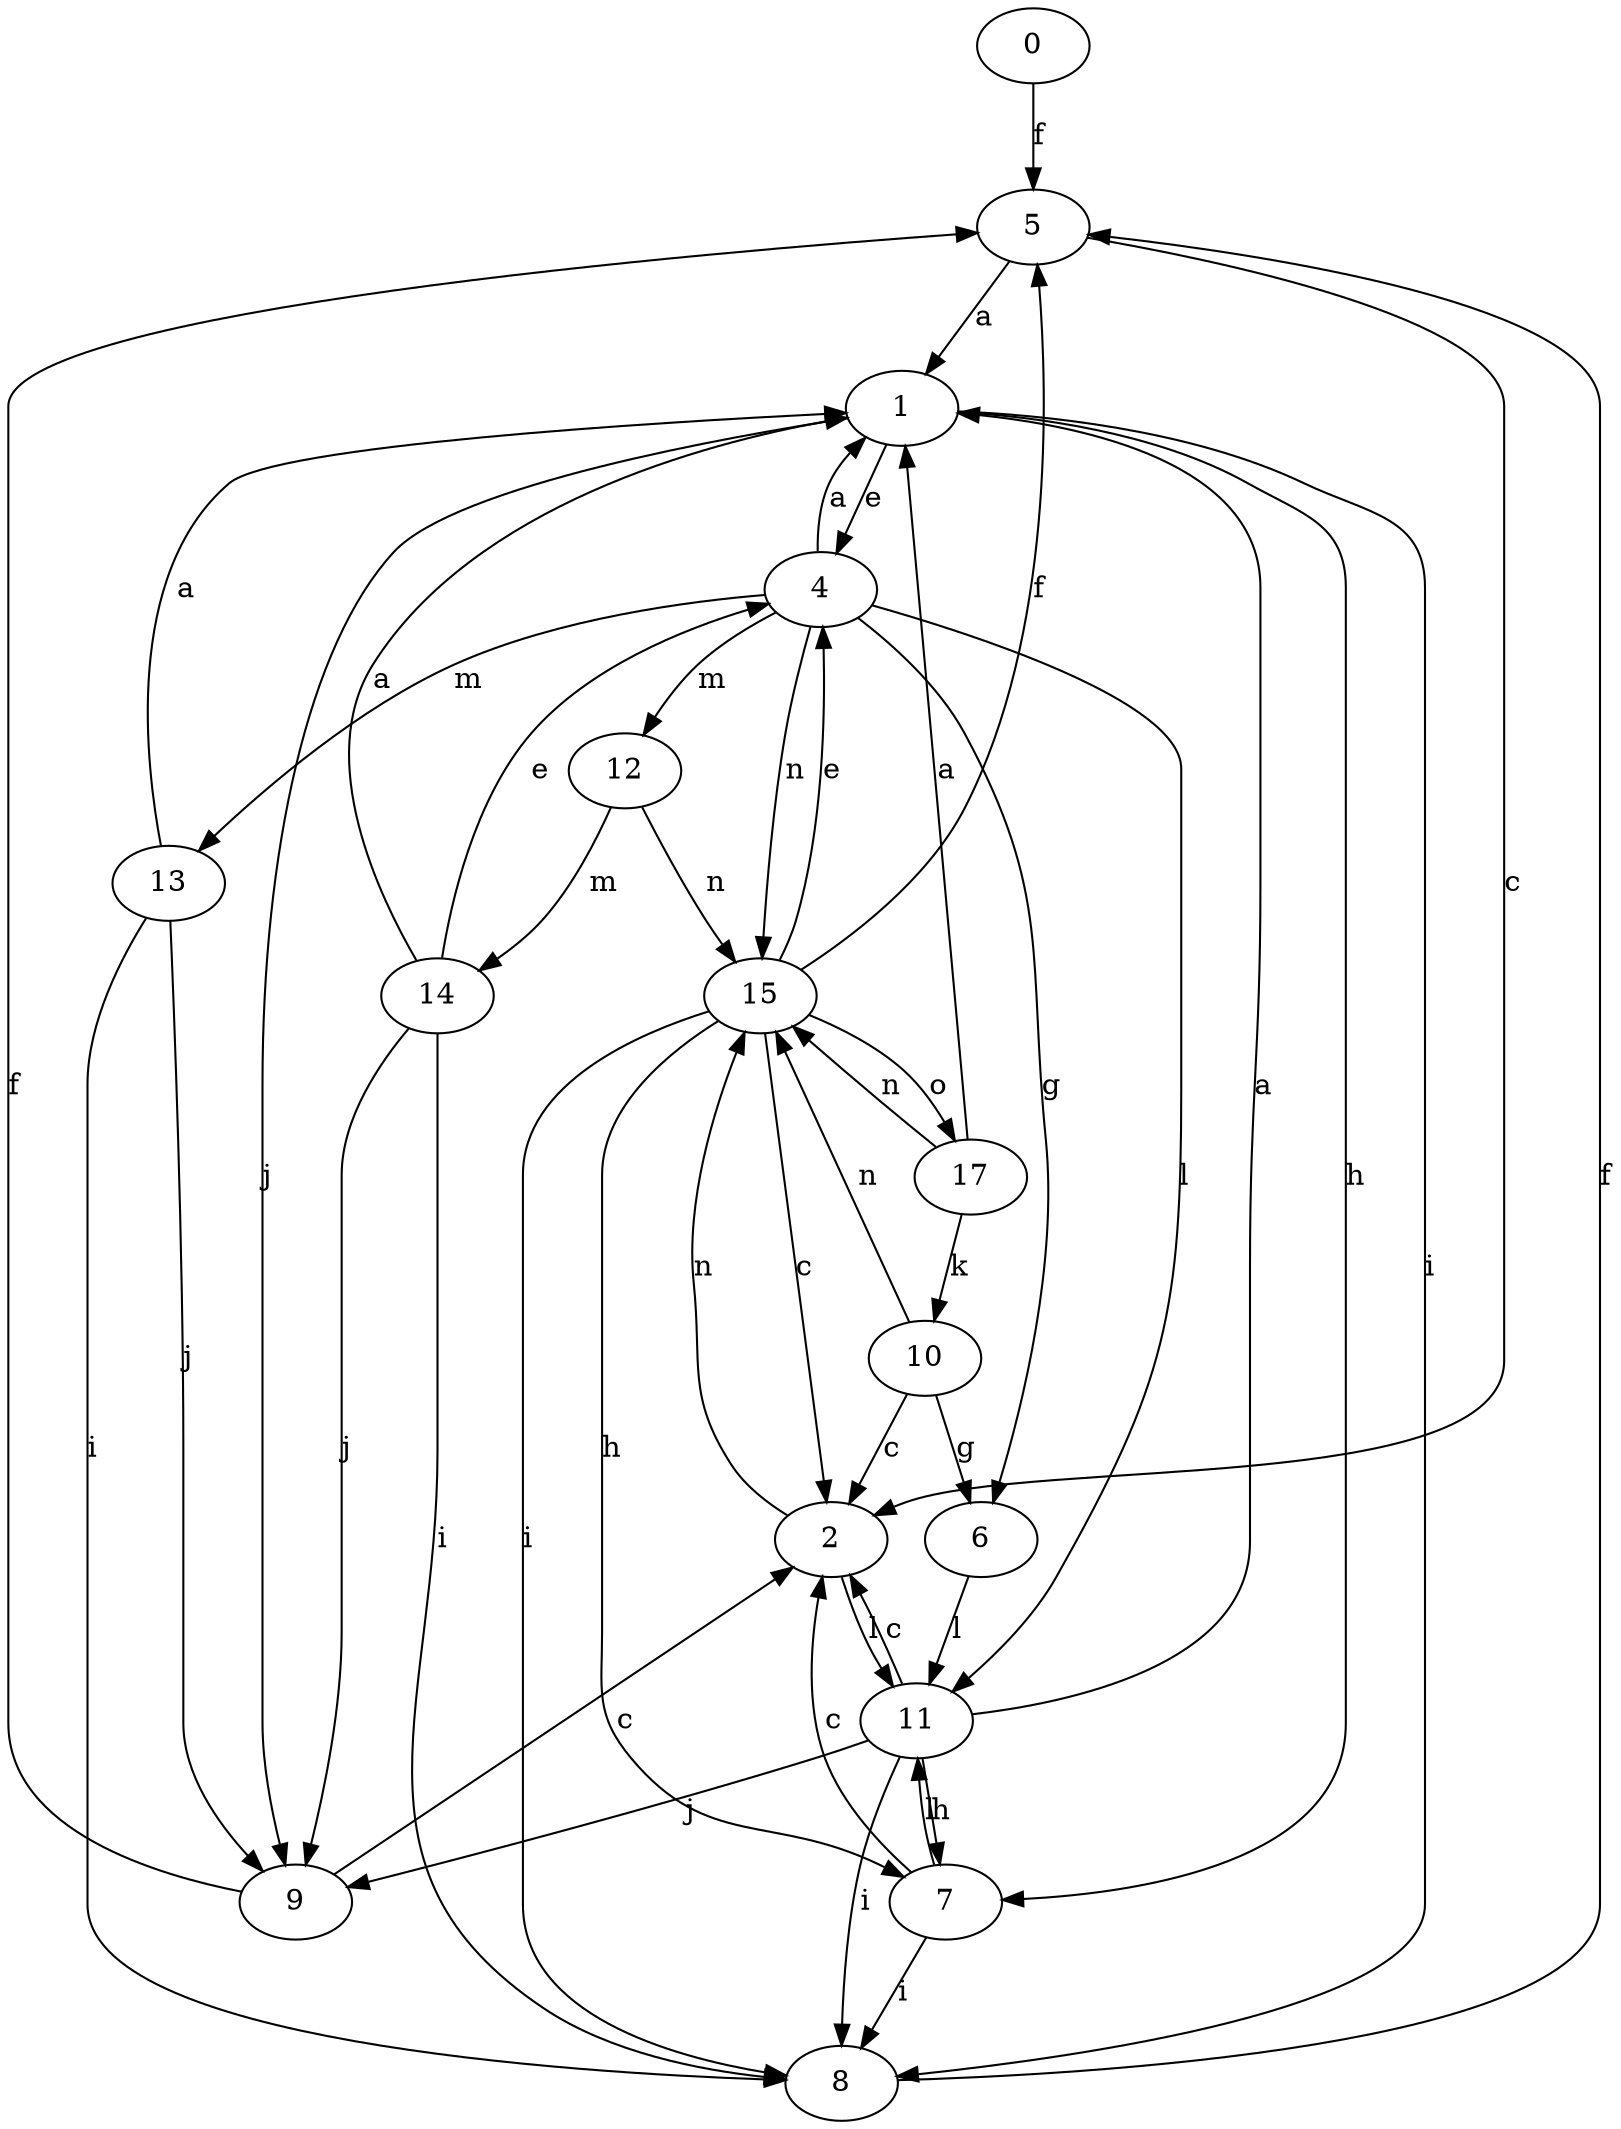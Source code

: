 strict digraph  {
0;
1;
2;
4;
5;
6;
7;
8;
9;
10;
11;
12;
13;
14;
15;
17;
0 -> 5  [label=f];
1 -> 4  [label=e];
1 -> 7  [label=h];
1 -> 8  [label=i];
1 -> 9  [label=j];
2 -> 11  [label=l];
2 -> 15  [label=n];
4 -> 1  [label=a];
4 -> 6  [label=g];
4 -> 11  [label=l];
4 -> 12  [label=m];
4 -> 13  [label=m];
4 -> 15  [label=n];
5 -> 1  [label=a];
5 -> 2  [label=c];
6 -> 11  [label=l];
7 -> 2  [label=c];
7 -> 8  [label=i];
7 -> 11  [label=l];
8 -> 5  [label=f];
9 -> 2  [label=c];
9 -> 5  [label=f];
10 -> 2  [label=c];
10 -> 6  [label=g];
10 -> 15  [label=n];
11 -> 1  [label=a];
11 -> 2  [label=c];
11 -> 7  [label=h];
11 -> 8  [label=i];
11 -> 9  [label=j];
12 -> 14  [label=m];
12 -> 15  [label=n];
13 -> 1  [label=a];
13 -> 8  [label=i];
13 -> 9  [label=j];
14 -> 1  [label=a];
14 -> 4  [label=e];
14 -> 8  [label=i];
14 -> 9  [label=j];
15 -> 2  [label=c];
15 -> 4  [label=e];
15 -> 5  [label=f];
15 -> 7  [label=h];
15 -> 8  [label=i];
15 -> 17  [label=o];
17 -> 1  [label=a];
17 -> 10  [label=k];
17 -> 15  [label=n];
}
